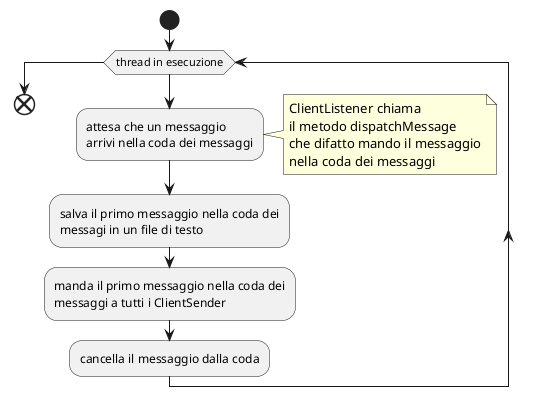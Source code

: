 @startuml
start
while (thread in esecuzione)
	:attesa che un messaggio 
	arrivi nella coda dei messaggi;
	note right
		ClientListener chiama 
		il metodo dispatchMessage
		che difatto mando il messaggio
		nella coda dei messaggi
	end note
	:salva il primo messaggio nella coda dei
	messagi in un file di testo;
	:manda il primo messaggio nella coda dei
	messaggi a tutti i ClientSender;
	:cancella il messaggio dalla coda;
endwhile

end
@enduml
